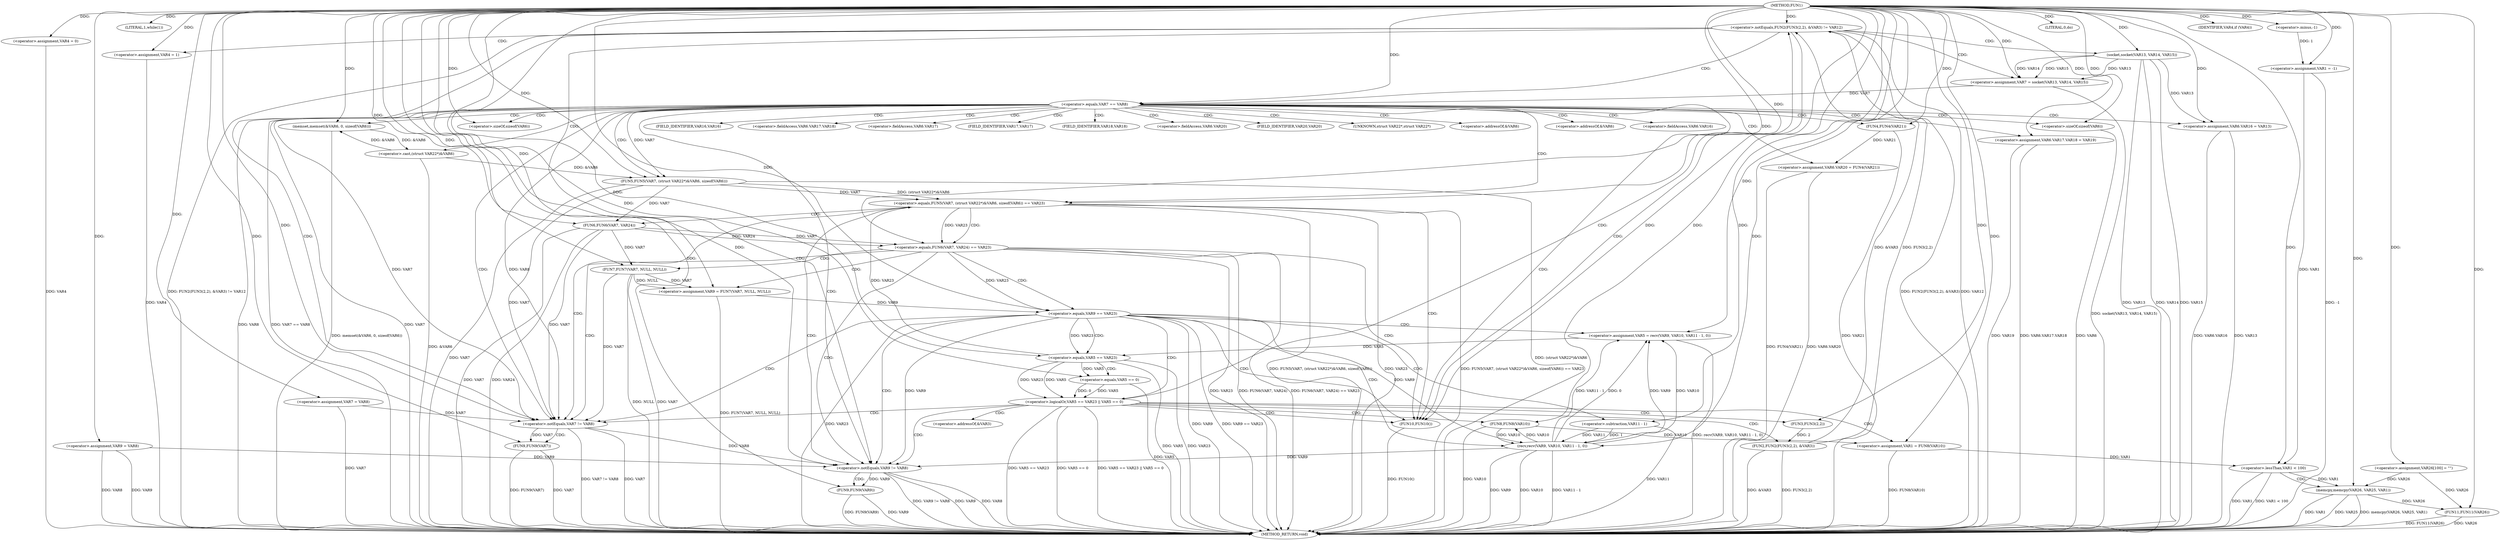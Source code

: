 digraph FUN1 {  
"1000100" [label = "(METHOD,FUN1)" ]
"1000272" [label = "(METHOD_RETURN,void)" ]
"1000103" [label = "(<operator>.assignment,VAR1 = -1)" ]
"1000105" [label = "(<operator>.minus,-1)" ]
"1000108" [label = "(LITERAL,1,while(1))" ]
"1000113" [label = "(<operator>.assignment,VAR4 = 0)" ]
"1000119" [label = "(<operator>.assignment,VAR7 = VAR8)" ]
"1000123" [label = "(<operator>.assignment,VAR9 = VAR8)" ]
"1000130" [label = "(<operator>.notEquals,FUN2(FUN3(2,2), &VAR3) != VAR12)" ]
"1000131" [label = "(FUN2,FUN2(FUN3(2,2), &VAR3))" ]
"1000132" [label = "(FUN3,FUN3(2,2))" ]
"1000140" [label = "(<operator>.assignment,VAR4 = 1)" ]
"1000143" [label = "(<operator>.assignment,VAR7 = socket(VAR13, VAR14, VAR15))" ]
"1000145" [label = "(socket,socket(VAR13, VAR14, VAR15))" ]
"1000150" [label = "(<operator>.equals,VAR7 == VAR8)" ]
"1000155" [label = "(memset,memset(&VAR6, 0, sizeof(VAR6)))" ]
"1000159" [label = "(<operator>.sizeOf,sizeof(VAR6))" ]
"1000161" [label = "(<operator>.assignment,VAR6.VAR16 = VAR13)" ]
"1000166" [label = "(<operator>.assignment,VAR6.VAR17.VAR18 = VAR19)" ]
"1000173" [label = "(<operator>.assignment,VAR6.VAR20 = FUN4(VAR21))" ]
"1000177" [label = "(FUN4,FUN4(VAR21))" ]
"1000180" [label = "(<operator>.equals,FUN5(VAR7, (struct VAR22*)&VAR6, sizeof(VAR6)) == VAR23)" ]
"1000181" [label = "(FUN5,FUN5(VAR7, (struct VAR22*)&VAR6, sizeof(VAR6)))" ]
"1000183" [label = "(<operator>.cast,(struct VAR22*)&VAR6)" ]
"1000187" [label = "(<operator>.sizeOf,sizeof(VAR6))" ]
"1000193" [label = "(<operator>.equals,FUN6(VAR7, VAR24) == VAR23)" ]
"1000194" [label = "(FUN6,FUN6(VAR7, VAR24))" ]
"1000200" [label = "(<operator>.assignment,VAR9 = FUN7(VAR7, NULL, NULL))" ]
"1000202" [label = "(FUN7,FUN7(VAR7, NULL, NULL))" ]
"1000207" [label = "(<operator>.equals,VAR9 == VAR23)" ]
"1000212" [label = "(<operator>.assignment,VAR5 = recv(VAR9, VAR10, VAR11 - 1, 0))" ]
"1000214" [label = "(recv,recv(VAR9, VAR10, VAR11 - 1, 0))" ]
"1000217" [label = "(<operator>.subtraction,VAR11 - 1)" ]
"1000222" [label = "(<operator>.logicalOr,VAR5 == VAR23 || VAR5 == 0)" ]
"1000223" [label = "(<operator>.equals,VAR5 == VAR23)" ]
"1000226" [label = "(<operator>.equals,VAR5 == 0)" ]
"1000231" [label = "(<operator>.assignment,VAR1 = FUN8(VAR10))" ]
"1000233" [label = "(FUN8,FUN8(VAR10))" ]
"1000235" [label = "(LITERAL,0,do)" ]
"1000237" [label = "(<operator>.notEquals,VAR7 != VAR8)" ]
"1000241" [label = "(FUN9,FUN9(VAR7))" ]
"1000244" [label = "(<operator>.notEquals,VAR9 != VAR8)" ]
"1000248" [label = "(FUN9,FUN9(VAR9))" ]
"1000251" [label = "(IDENTIFIER,VAR4,if (VAR4))" ]
"1000253" [label = "(FUN10,FUN10())" ]
"1000258" [label = "(<operator>.assignment,VAR26[100] = \"\")" ]
"1000262" [label = "(<operator>.lessThan,VAR1 < 100)" ]
"1000266" [label = "(memcpy,memcpy(VAR26, VAR25, VAR1))" ]
"1000270" [label = "(FUN11,FUN11(VAR26))" ]
"1000135" [label = "(<operator>.addressOf,&VAR3)" ]
"1000156" [label = "(<operator>.addressOf,&VAR6)" ]
"1000162" [label = "(<operator>.fieldAccess,VAR6.VAR16)" ]
"1000164" [label = "(FIELD_IDENTIFIER,VAR16,VAR16)" ]
"1000167" [label = "(<operator>.fieldAccess,VAR6.VAR17.VAR18)" ]
"1000168" [label = "(<operator>.fieldAccess,VAR6.VAR17)" ]
"1000170" [label = "(FIELD_IDENTIFIER,VAR17,VAR17)" ]
"1000171" [label = "(FIELD_IDENTIFIER,VAR18,VAR18)" ]
"1000174" [label = "(<operator>.fieldAccess,VAR6.VAR20)" ]
"1000176" [label = "(FIELD_IDENTIFIER,VAR20,VAR20)" ]
"1000184" [label = "(UNKNOWN,struct VAR22*,struct VAR22*)" ]
"1000185" [label = "(<operator>.addressOf,&VAR6)" ]
  "1000130" -> "1000272"  [ label = "DDG: FUN2(FUN3(2,2), &VAR3) != VAR12"] 
  "1000183" -> "1000272"  [ label = "DDG: &VAR6"] 
  "1000253" -> "1000272"  [ label = "DDG: FUN10()"] 
  "1000180" -> "1000272"  [ label = "DDG: FUN5(VAR7, (struct VAR22*)&VAR6, sizeof(VAR6))"] 
  "1000193" -> "1000272"  [ label = "DDG: VAR23"] 
  "1000181" -> "1000272"  [ label = "DDG: VAR7"] 
  "1000248" -> "1000272"  [ label = "DDG: FUN9(VAR9)"] 
  "1000187" -> "1000272"  [ label = "DDG: VAR6"] 
  "1000177" -> "1000272"  [ label = "DDG: VAR21"] 
  "1000166" -> "1000272"  [ label = "DDG: VAR19"] 
  "1000223" -> "1000272"  [ label = "DDG: VAR23"] 
  "1000123" -> "1000272"  [ label = "DDG: VAR8"] 
  "1000193" -> "1000272"  [ label = "DDG: FUN6(VAR7, VAR24)"] 
  "1000226" -> "1000272"  [ label = "DDG: VAR5"] 
  "1000222" -> "1000272"  [ label = "DDG: VAR5 == VAR23"] 
  "1000237" -> "1000272"  [ label = "DDG: VAR7 != VAR8"] 
  "1000207" -> "1000272"  [ label = "DDG: VAR23"] 
  "1000150" -> "1000272"  [ label = "DDG: VAR7"] 
  "1000231" -> "1000272"  [ label = "DDG: FUN8(VAR10)"] 
  "1000214" -> "1000272"  [ label = "DDG: VAR10"] 
  "1000103" -> "1000272"  [ label = "DDG: -1"] 
  "1000222" -> "1000272"  [ label = "DDG: VAR5 == 0"] 
  "1000214" -> "1000272"  [ label = "DDG: VAR11 - 1"] 
  "1000212" -> "1000272"  [ label = "DDG: recv(VAR9, VAR10, VAR11 - 1, 0)"] 
  "1000180" -> "1000272"  [ label = "DDG: VAR23"] 
  "1000237" -> "1000272"  [ label = "DDG: VAR7"] 
  "1000113" -> "1000272"  [ label = "DDG: VAR4"] 
  "1000131" -> "1000272"  [ label = "DDG: FUN3(2,2)"] 
  "1000140" -> "1000272"  [ label = "DDG: VAR4"] 
  "1000194" -> "1000272"  [ label = "DDG: VAR7"] 
  "1000150" -> "1000272"  [ label = "DDG: VAR8"] 
  "1000266" -> "1000272"  [ label = "DDG: VAR1"] 
  "1000266" -> "1000272"  [ label = "DDG: VAR25"] 
  "1000155" -> "1000272"  [ label = "DDG: memset(&VAR6, 0, sizeof(VAR6))"] 
  "1000166" -> "1000272"  [ label = "DDG: VAR6.VAR17.VAR18"] 
  "1000262" -> "1000272"  [ label = "DDG: VAR1"] 
  "1000180" -> "1000272"  [ label = "DDG: FUN5(VAR7, (struct VAR22*)&VAR6, sizeof(VAR6)) == VAR23"] 
  "1000217" -> "1000272"  [ label = "DDG: VAR11"] 
  "1000202" -> "1000272"  [ label = "DDG: VAR7"] 
  "1000222" -> "1000272"  [ label = "DDG: VAR5 == VAR23 || VAR5 == 0"] 
  "1000207" -> "1000272"  [ label = "DDG: VAR9"] 
  "1000145" -> "1000272"  [ label = "DDG: VAR15"] 
  "1000207" -> "1000272"  [ label = "DDG: VAR9 == VAR23"] 
  "1000266" -> "1000272"  [ label = "DDG: memcpy(VAR26, VAR25, VAR1)"] 
  "1000262" -> "1000272"  [ label = "DDG: VAR1 < 100"] 
  "1000131" -> "1000272"  [ label = "DDG: &VAR3"] 
  "1000193" -> "1000272"  [ label = "DDG: FUN6(VAR7, VAR24) == VAR23"] 
  "1000119" -> "1000272"  [ label = "DDG: VAR7"] 
  "1000233" -> "1000272"  [ label = "DDG: VAR10"] 
  "1000241" -> "1000272"  [ label = "DDG: VAR7"] 
  "1000143" -> "1000272"  [ label = "DDG: socket(VAR13, VAR14, VAR15)"] 
  "1000214" -> "1000272"  [ label = "DDG: VAR9"] 
  "1000173" -> "1000272"  [ label = "DDG: FUN4(VAR21)"] 
  "1000244" -> "1000272"  [ label = "DDG: VAR9 != VAR8"] 
  "1000270" -> "1000272"  [ label = "DDG: FUN11(VAR26)"] 
  "1000150" -> "1000272"  [ label = "DDG: VAR7 == VAR8"] 
  "1000202" -> "1000272"  [ label = "DDG: NULL"] 
  "1000244" -> "1000272"  [ label = "DDG: VAR9"] 
  "1000194" -> "1000272"  [ label = "DDG: VAR24"] 
  "1000161" -> "1000272"  [ label = "DDG: VAR6.VAR16"] 
  "1000244" -> "1000272"  [ label = "DDG: VAR8"] 
  "1000145" -> "1000272"  [ label = "DDG: VAR13"] 
  "1000241" -> "1000272"  [ label = "DDG: FUN9(VAR7)"] 
  "1000145" -> "1000272"  [ label = "DDG: VAR14"] 
  "1000270" -> "1000272"  [ label = "DDG: VAR26"] 
  "1000181" -> "1000272"  [ label = "DDG: (struct VAR22*)&VAR6"] 
  "1000173" -> "1000272"  [ label = "DDG: VAR6.VAR20"] 
  "1000130" -> "1000272"  [ label = "DDG: VAR12"] 
  "1000248" -> "1000272"  [ label = "DDG: VAR9"] 
  "1000223" -> "1000272"  [ label = "DDG: VAR5"] 
  "1000123" -> "1000272"  [ label = "DDG: VAR9"] 
  "1000161" -> "1000272"  [ label = "DDG: VAR13"] 
  "1000130" -> "1000272"  [ label = "DDG: FUN2(FUN3(2,2), &VAR3)"] 
  "1000200" -> "1000272"  [ label = "DDG: FUN7(VAR7, NULL, NULL)"] 
  "1000105" -> "1000103"  [ label = "DDG: 1"] 
  "1000100" -> "1000103"  [ label = "DDG: "] 
  "1000100" -> "1000105"  [ label = "DDG: "] 
  "1000100" -> "1000108"  [ label = "DDG: "] 
  "1000100" -> "1000113"  [ label = "DDG: "] 
  "1000100" -> "1000119"  [ label = "DDG: "] 
  "1000100" -> "1000123"  [ label = "DDG: "] 
  "1000131" -> "1000130"  [ label = "DDG: FUN3(2,2)"] 
  "1000131" -> "1000130"  [ label = "DDG: &VAR3"] 
  "1000132" -> "1000131"  [ label = "DDG: 2"] 
  "1000100" -> "1000132"  [ label = "DDG: "] 
  "1000100" -> "1000130"  [ label = "DDG: "] 
  "1000100" -> "1000140"  [ label = "DDG: "] 
  "1000145" -> "1000143"  [ label = "DDG: VAR13"] 
  "1000145" -> "1000143"  [ label = "DDG: VAR14"] 
  "1000145" -> "1000143"  [ label = "DDG: VAR15"] 
  "1000100" -> "1000143"  [ label = "DDG: "] 
  "1000100" -> "1000145"  [ label = "DDG: "] 
  "1000143" -> "1000150"  [ label = "DDG: VAR7"] 
  "1000100" -> "1000150"  [ label = "DDG: "] 
  "1000183" -> "1000155"  [ label = "DDG: &VAR6"] 
  "1000100" -> "1000155"  [ label = "DDG: "] 
  "1000100" -> "1000159"  [ label = "DDG: "] 
  "1000145" -> "1000161"  [ label = "DDG: VAR13"] 
  "1000100" -> "1000161"  [ label = "DDG: "] 
  "1000100" -> "1000166"  [ label = "DDG: "] 
  "1000177" -> "1000173"  [ label = "DDG: VAR21"] 
  "1000100" -> "1000177"  [ label = "DDG: "] 
  "1000181" -> "1000180"  [ label = "DDG: VAR7"] 
  "1000181" -> "1000180"  [ label = "DDG: (struct VAR22*)&VAR6"] 
  "1000150" -> "1000181"  [ label = "DDG: VAR7"] 
  "1000100" -> "1000181"  [ label = "DDG: "] 
  "1000183" -> "1000181"  [ label = "DDG: &VAR6"] 
  "1000155" -> "1000183"  [ label = "DDG: &VAR6"] 
  "1000100" -> "1000187"  [ label = "DDG: "] 
  "1000223" -> "1000180"  [ label = "DDG: VAR23"] 
  "1000100" -> "1000180"  [ label = "DDG: "] 
  "1000194" -> "1000193"  [ label = "DDG: VAR7"] 
  "1000194" -> "1000193"  [ label = "DDG: VAR24"] 
  "1000181" -> "1000194"  [ label = "DDG: VAR7"] 
  "1000100" -> "1000194"  [ label = "DDG: "] 
  "1000180" -> "1000193"  [ label = "DDG: VAR23"] 
  "1000100" -> "1000193"  [ label = "DDG: "] 
  "1000202" -> "1000200"  [ label = "DDG: VAR7"] 
  "1000202" -> "1000200"  [ label = "DDG: NULL"] 
  "1000100" -> "1000200"  [ label = "DDG: "] 
  "1000194" -> "1000202"  [ label = "DDG: VAR7"] 
  "1000100" -> "1000202"  [ label = "DDG: "] 
  "1000200" -> "1000207"  [ label = "DDG: VAR9"] 
  "1000100" -> "1000207"  [ label = "DDG: "] 
  "1000193" -> "1000207"  [ label = "DDG: VAR23"] 
  "1000214" -> "1000212"  [ label = "DDG: VAR9"] 
  "1000214" -> "1000212"  [ label = "DDG: VAR10"] 
  "1000214" -> "1000212"  [ label = "DDG: VAR11 - 1"] 
  "1000214" -> "1000212"  [ label = "DDG: 0"] 
  "1000100" -> "1000212"  [ label = "DDG: "] 
  "1000207" -> "1000214"  [ label = "DDG: VAR9"] 
  "1000100" -> "1000214"  [ label = "DDG: "] 
  "1000233" -> "1000214"  [ label = "DDG: VAR10"] 
  "1000217" -> "1000214"  [ label = "DDG: VAR11"] 
  "1000217" -> "1000214"  [ label = "DDG: 1"] 
  "1000100" -> "1000217"  [ label = "DDG: "] 
  "1000223" -> "1000222"  [ label = "DDG: VAR5"] 
  "1000223" -> "1000222"  [ label = "DDG: VAR23"] 
  "1000212" -> "1000223"  [ label = "DDG: VAR5"] 
  "1000100" -> "1000223"  [ label = "DDG: "] 
  "1000207" -> "1000223"  [ label = "DDG: VAR23"] 
  "1000226" -> "1000222"  [ label = "DDG: VAR5"] 
  "1000226" -> "1000222"  [ label = "DDG: 0"] 
  "1000223" -> "1000226"  [ label = "DDG: VAR5"] 
  "1000100" -> "1000226"  [ label = "DDG: "] 
  "1000233" -> "1000231"  [ label = "DDG: VAR10"] 
  "1000100" -> "1000231"  [ label = "DDG: "] 
  "1000214" -> "1000233"  [ label = "DDG: VAR10"] 
  "1000100" -> "1000233"  [ label = "DDG: "] 
  "1000100" -> "1000235"  [ label = "DDG: "] 
  "1000181" -> "1000237"  [ label = "DDG: VAR7"] 
  "1000150" -> "1000237"  [ label = "DDG: VAR7"] 
  "1000194" -> "1000237"  [ label = "DDG: VAR7"] 
  "1000202" -> "1000237"  [ label = "DDG: VAR7"] 
  "1000119" -> "1000237"  [ label = "DDG: VAR7"] 
  "1000100" -> "1000237"  [ label = "DDG: "] 
  "1000150" -> "1000237"  [ label = "DDG: VAR8"] 
  "1000237" -> "1000241"  [ label = "DDG: VAR7"] 
  "1000100" -> "1000241"  [ label = "DDG: "] 
  "1000207" -> "1000244"  [ label = "DDG: VAR9"] 
  "1000214" -> "1000244"  [ label = "DDG: VAR9"] 
  "1000123" -> "1000244"  [ label = "DDG: VAR9"] 
  "1000100" -> "1000244"  [ label = "DDG: "] 
  "1000237" -> "1000244"  [ label = "DDG: VAR8"] 
  "1000244" -> "1000248"  [ label = "DDG: VAR9"] 
  "1000100" -> "1000248"  [ label = "DDG: "] 
  "1000100" -> "1000251"  [ label = "DDG: "] 
  "1000100" -> "1000253"  [ label = "DDG: "] 
  "1000100" -> "1000258"  [ label = "DDG: "] 
  "1000103" -> "1000262"  [ label = "DDG: VAR1"] 
  "1000231" -> "1000262"  [ label = "DDG: VAR1"] 
  "1000100" -> "1000262"  [ label = "DDG: "] 
  "1000258" -> "1000266"  [ label = "DDG: VAR26"] 
  "1000100" -> "1000266"  [ label = "DDG: "] 
  "1000262" -> "1000266"  [ label = "DDG: VAR1"] 
  "1000258" -> "1000270"  [ label = "DDG: VAR26"] 
  "1000266" -> "1000270"  [ label = "DDG: VAR26"] 
  "1000100" -> "1000270"  [ label = "DDG: "] 
  "1000130" -> "1000150"  [ label = "CDG: "] 
  "1000130" -> "1000145"  [ label = "CDG: "] 
  "1000130" -> "1000143"  [ label = "CDG: "] 
  "1000130" -> "1000140"  [ label = "CDG: "] 
  "1000130" -> "1000244"  [ label = "CDG: "] 
  "1000130" -> "1000237"  [ label = "CDG: "] 
  "1000130" -> "1000253"  [ label = "CDG: "] 
  "1000150" -> "1000164"  [ label = "CDG: "] 
  "1000150" -> "1000174"  [ label = "CDG: "] 
  "1000150" -> "1000156"  [ label = "CDG: "] 
  "1000150" -> "1000161"  [ label = "CDG: "] 
  "1000150" -> "1000166"  [ label = "CDG: "] 
  "1000150" -> "1000180"  [ label = "CDG: "] 
  "1000150" -> "1000183"  [ label = "CDG: "] 
  "1000150" -> "1000167"  [ label = "CDG: "] 
  "1000150" -> "1000176"  [ label = "CDG: "] 
  "1000150" -> "1000187"  [ label = "CDG: "] 
  "1000150" -> "1000185"  [ label = "CDG: "] 
  "1000150" -> "1000168"  [ label = "CDG: "] 
  "1000150" -> "1000159"  [ label = "CDG: "] 
  "1000150" -> "1000173"  [ label = "CDG: "] 
  "1000150" -> "1000155"  [ label = "CDG: "] 
  "1000150" -> "1000170"  [ label = "CDG: "] 
  "1000150" -> "1000171"  [ label = "CDG: "] 
  "1000150" -> "1000184"  [ label = "CDG: "] 
  "1000150" -> "1000177"  [ label = "CDG: "] 
  "1000150" -> "1000162"  [ label = "CDG: "] 
  "1000150" -> "1000181"  [ label = "CDG: "] 
  "1000150" -> "1000244"  [ label = "CDG: "] 
  "1000150" -> "1000237"  [ label = "CDG: "] 
  "1000150" -> "1000253"  [ label = "CDG: "] 
  "1000180" -> "1000194"  [ label = "CDG: "] 
  "1000180" -> "1000193"  [ label = "CDG: "] 
  "1000180" -> "1000244"  [ label = "CDG: "] 
  "1000180" -> "1000237"  [ label = "CDG: "] 
  "1000180" -> "1000253"  [ label = "CDG: "] 
  "1000193" -> "1000200"  [ label = "CDG: "] 
  "1000193" -> "1000207"  [ label = "CDG: "] 
  "1000193" -> "1000202"  [ label = "CDG: "] 
  "1000193" -> "1000244"  [ label = "CDG: "] 
  "1000193" -> "1000237"  [ label = "CDG: "] 
  "1000193" -> "1000253"  [ label = "CDG: "] 
  "1000207" -> "1000222"  [ label = "CDG: "] 
  "1000207" -> "1000214"  [ label = "CDG: "] 
  "1000207" -> "1000217"  [ label = "CDG: "] 
  "1000207" -> "1000212"  [ label = "CDG: "] 
  "1000207" -> "1000223"  [ label = "CDG: "] 
  "1000207" -> "1000244"  [ label = "CDG: "] 
  "1000207" -> "1000237"  [ label = "CDG: "] 
  "1000207" -> "1000253"  [ label = "CDG: "] 
  "1000222" -> "1000233"  [ label = "CDG: "] 
  "1000222" -> "1000231"  [ label = "CDG: "] 
  "1000222" -> "1000244"  [ label = "CDG: "] 
  "1000222" -> "1000132"  [ label = "CDG: "] 
  "1000222" -> "1000130"  [ label = "CDG: "] 
  "1000222" -> "1000135"  [ label = "CDG: "] 
  "1000222" -> "1000131"  [ label = "CDG: "] 
  "1000222" -> "1000237"  [ label = "CDG: "] 
  "1000222" -> "1000253"  [ label = "CDG: "] 
  "1000223" -> "1000226"  [ label = "CDG: "] 
  "1000237" -> "1000241"  [ label = "CDG: "] 
  "1000244" -> "1000248"  [ label = "CDG: "] 
  "1000262" -> "1000266"  [ label = "CDG: "] 
}
